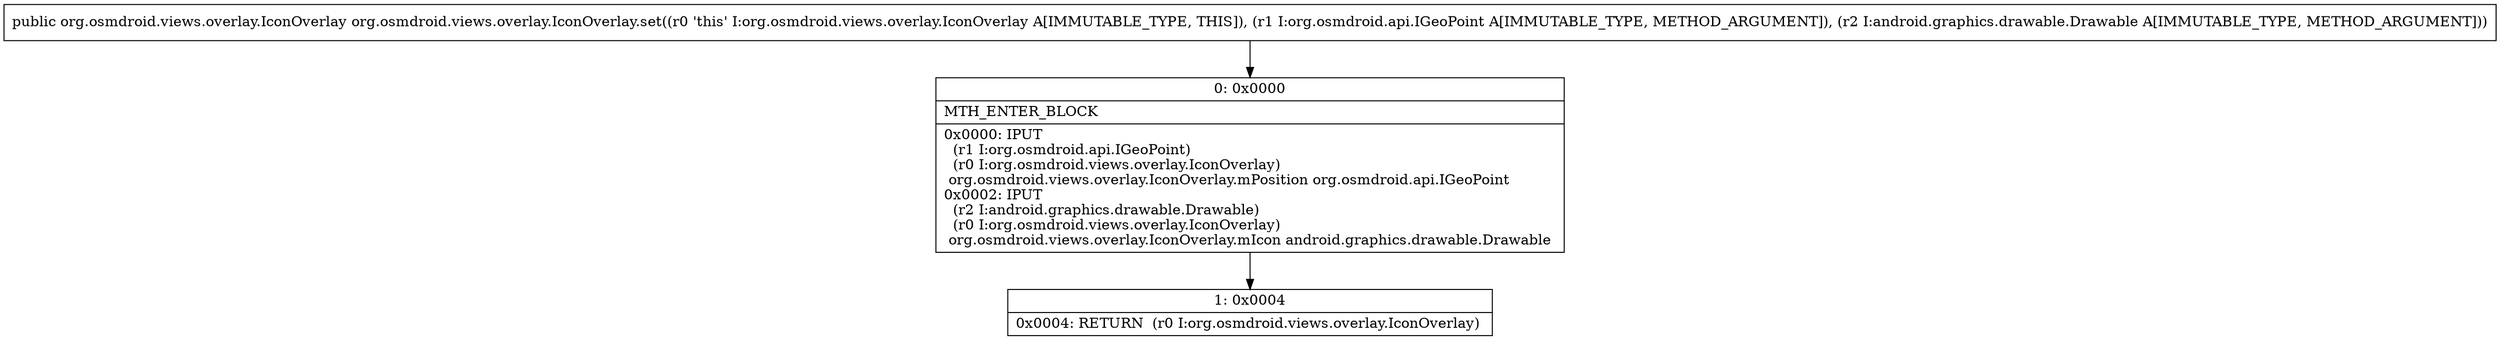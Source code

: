 digraph "CFG fororg.osmdroid.views.overlay.IconOverlay.set(Lorg\/osmdroid\/api\/IGeoPoint;Landroid\/graphics\/drawable\/Drawable;)Lorg\/osmdroid\/views\/overlay\/IconOverlay;" {
Node_0 [shape=record,label="{0\:\ 0x0000|MTH_ENTER_BLOCK\l|0x0000: IPUT  \l  (r1 I:org.osmdroid.api.IGeoPoint)\l  (r0 I:org.osmdroid.views.overlay.IconOverlay)\l org.osmdroid.views.overlay.IconOverlay.mPosition org.osmdroid.api.IGeoPoint \l0x0002: IPUT  \l  (r2 I:android.graphics.drawable.Drawable)\l  (r0 I:org.osmdroid.views.overlay.IconOverlay)\l org.osmdroid.views.overlay.IconOverlay.mIcon android.graphics.drawable.Drawable \l}"];
Node_1 [shape=record,label="{1\:\ 0x0004|0x0004: RETURN  (r0 I:org.osmdroid.views.overlay.IconOverlay) \l}"];
MethodNode[shape=record,label="{public org.osmdroid.views.overlay.IconOverlay org.osmdroid.views.overlay.IconOverlay.set((r0 'this' I:org.osmdroid.views.overlay.IconOverlay A[IMMUTABLE_TYPE, THIS]), (r1 I:org.osmdroid.api.IGeoPoint A[IMMUTABLE_TYPE, METHOD_ARGUMENT]), (r2 I:android.graphics.drawable.Drawable A[IMMUTABLE_TYPE, METHOD_ARGUMENT])) }"];
MethodNode -> Node_0;
Node_0 -> Node_1;
}

